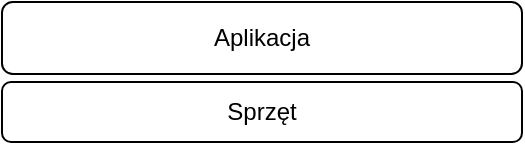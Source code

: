 <mxfile version="24.7.17">
  <diagram name="Page-1" id="Tr-I-GVapoS6bloY794x">
    <mxGraphModel dx="1434" dy="744" grid="1" gridSize="10" guides="1" tooltips="1" connect="1" arrows="1" fold="1" page="1" pageScale="1" pageWidth="850" pageHeight="1100" math="0" shadow="0">
      <root>
        <mxCell id="0" />
        <mxCell id="1" parent="0" />
        <mxCell id="XRpB_4KlpS3l9nGKVizs-1" value="Sprzęt" style="rounded=1;whiteSpace=wrap;html=1;fillColor=none;" vertex="1" parent="1">
          <mxGeometry x="220" y="360" width="260" height="30" as="geometry" />
        </mxCell>
        <mxCell id="XRpB_4KlpS3l9nGKVizs-3" value="Aplikacja" style="rounded=1;whiteSpace=wrap;html=1;fillColor=none;" vertex="1" parent="1">
          <mxGeometry x="220" y="320" width="260" height="36" as="geometry" />
        </mxCell>
      </root>
    </mxGraphModel>
  </diagram>
</mxfile>
